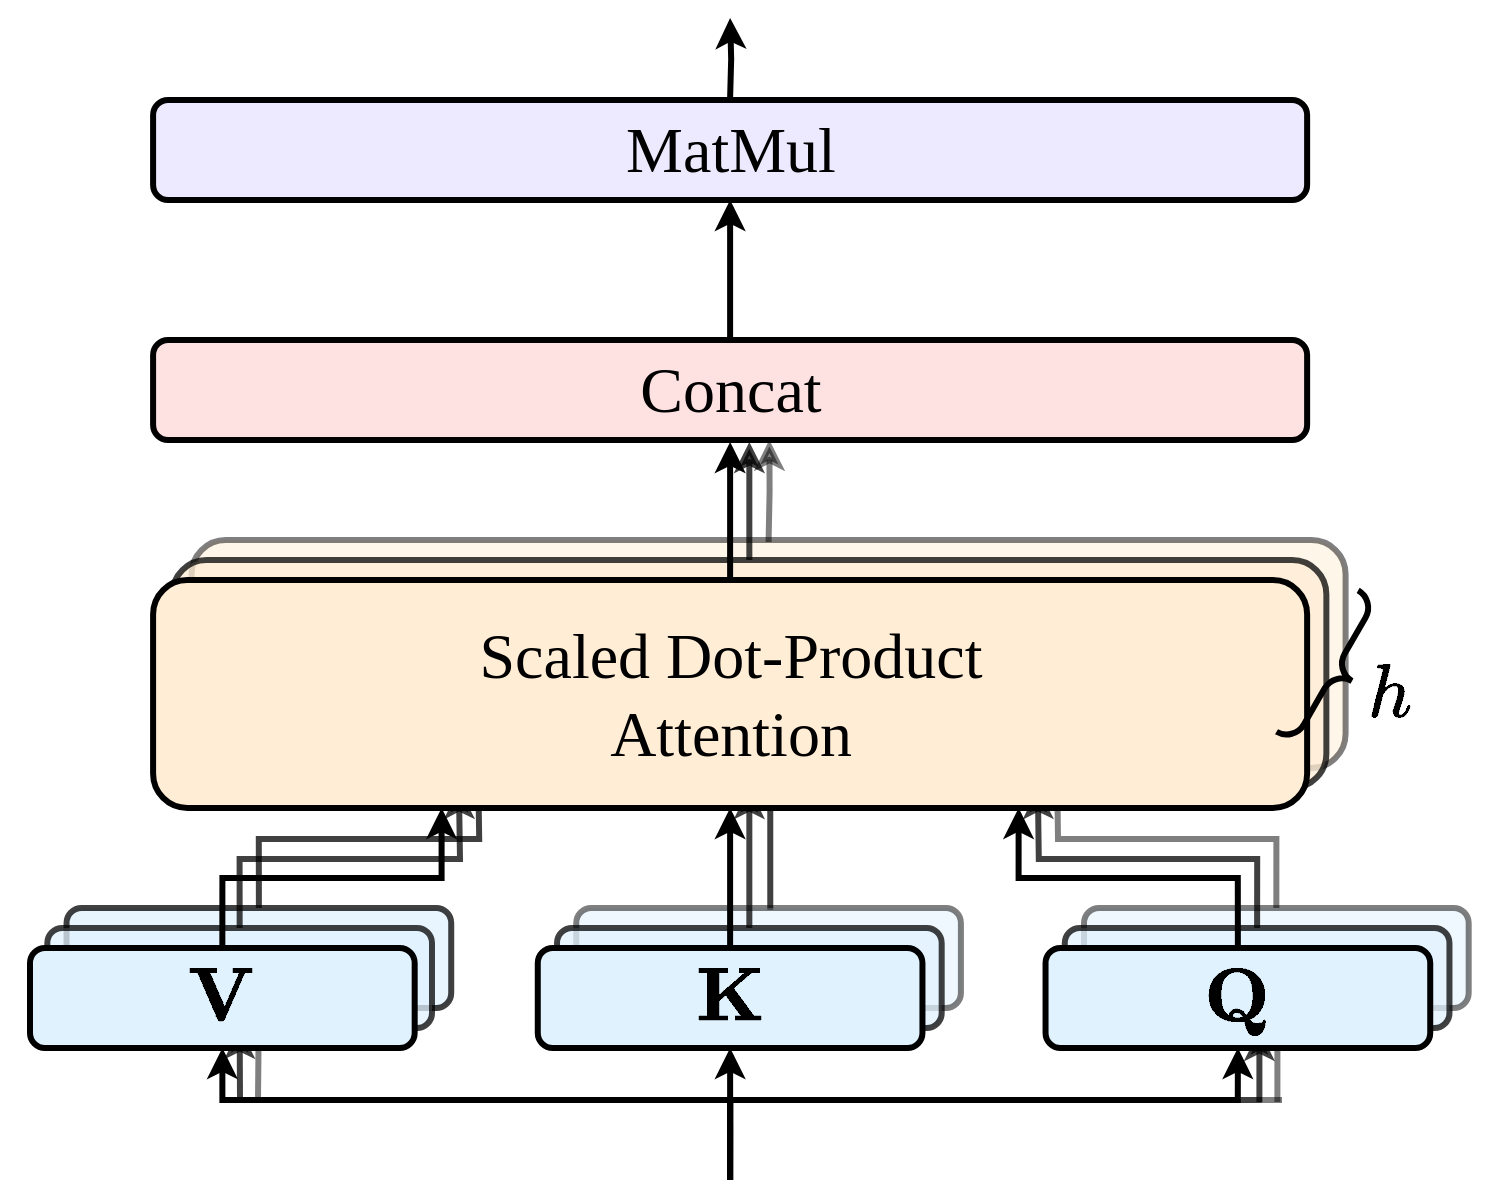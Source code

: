 <mxfile version="21.2.8" type="device">
  <diagram name="Page-1" id="7wAwsUHvS3ezFmTmshoR">
    <mxGraphModel dx="1422" dy="885" grid="0" gridSize="10" guides="1" tooltips="1" connect="1" arrows="1" fold="1" page="1" pageScale="1" pageWidth="730" pageHeight="730" math="1" shadow="0">
      <root>
        <mxCell id="0" />
        <mxCell id="1" parent="0" />
        <mxCell id="85NGP7NSCK200Km1GXRU-9" value="" style="endArrow=none;html=1;rounded=0;strokeWidth=3;opacity=75;" edge="1" parent="1">
          <mxGeometry width="50" height="50" relative="1" as="geometry">
            <mxPoint x="579" y="680" as="sourcePoint" />
            <mxPoint x="617" y="680" as="targetPoint" />
          </mxGeometry>
        </mxCell>
        <mxCell id="85NGP7NSCK200Km1GXRU-7" value="" style="endArrow=classic;html=1;rounded=0;entryX=0.5;entryY=1;entryDx=0;entryDy=0;strokeWidth=3;opacity=50;" edge="1" parent="1">
          <mxGeometry width="50" height="50" relative="1" as="geometry">
            <mxPoint x="624.7" y="681" as="sourcePoint" />
            <mxPoint x="624.7" y="635" as="targetPoint" />
          </mxGeometry>
        </mxCell>
        <mxCell id="85NGP7NSCK200Km1GXRU-8" value="" style="endArrow=classic;html=1;rounded=0;entryX=0.5;entryY=1;entryDx=0;entryDy=0;strokeWidth=3;opacity=75;" edge="1" parent="1">
          <mxGeometry width="50" height="50" relative="1" as="geometry">
            <mxPoint x="615.7" y="681" as="sourcePoint" />
            <mxPoint x="615.7" y="645" as="targetPoint" />
          </mxGeometry>
        </mxCell>
        <mxCell id="RkvUNOyq8jA_GewwtHEO-35" value="" style="rounded=1;whiteSpace=wrap;html=1;strokeWidth=3;fillColor=#e0f2fe;fontSize=32;opacity=75;" parent="1" vertex="1">
          <mxGeometry x="19.272" y="584" width="192.338" height="50" as="geometry" />
        </mxCell>
        <mxCell id="RkvUNOyq8jA_GewwtHEO-33" value="" style="rounded=1;whiteSpace=wrap;html=1;strokeWidth=3;fillColor=#e0f2fe;fontSize=32;opacity=75;" parent="1" vertex="1">
          <mxGeometry x="9.655" y="594" width="192.338" height="50" as="geometry" />
        </mxCell>
        <mxCell id="85NGP7NSCK200Km1GXRU-6" value="" style="endArrow=classic;html=1;rounded=0;entryX=0.5;entryY=1;entryDx=0;entryDy=0;strokeWidth=3;opacity=50;" edge="1" parent="1" target="RkvUNOyq8jA_GewwtHEO-35">
          <mxGeometry width="50" height="50" relative="1" as="geometry">
            <mxPoint x="115" y="680" as="sourcePoint" />
            <mxPoint x="115.211" y="653.9" as="targetPoint" />
          </mxGeometry>
        </mxCell>
        <mxCell id="85NGP7NSCK200Km1GXRU-5" value="" style="endArrow=classic;html=1;rounded=0;entryX=0.5;entryY=1;entryDx=0;entryDy=0;strokeWidth=3;opacity=75;" edge="1" parent="1" target="RkvUNOyq8jA_GewwtHEO-33">
          <mxGeometry width="50" height="50" relative="1" as="geometry">
            <mxPoint x="106" y="680" as="sourcePoint" />
            <mxPoint x="106.211" y="653.9" as="targetPoint" />
          </mxGeometry>
        </mxCell>
        <mxCell id="RkvUNOyq8jA_GewwtHEO-38" style="edgeStyle=orthogonalEdgeStyle;rounded=0;orthogonalLoop=1;jettySize=auto;html=1;exitX=0.5;exitY=0;exitDx=0;exitDy=0;entryX=0.75;entryY=1;entryDx=0;entryDy=0;strokeWidth=3;opacity=50;" parent="1" source="RkvUNOyq8jA_GewwtHEO-39" edge="1">
          <mxGeometry relative="1" as="geometry">
            <mxPoint x="514.543" y="514" as="targetPoint" />
          </mxGeometry>
        </mxCell>
        <mxCell id="RkvUNOyq8jA_GewwtHEO-39" value="" style="rounded=1;whiteSpace=wrap;html=1;strokeWidth=3;fillColor=#e0f2fe;fontSize=32;opacity=50;" parent="1" vertex="1">
          <mxGeometry x="528.007" y="584" width="192.338" height="50" as="geometry" />
        </mxCell>
        <mxCell id="RkvUNOyq8jA_GewwtHEO-36" style="edgeStyle=orthogonalEdgeStyle;rounded=0;orthogonalLoop=1;jettySize=auto;html=1;exitX=0.5;exitY=0;exitDx=0;exitDy=0;entryX=0.75;entryY=1;entryDx=0;entryDy=0;strokeWidth=3;opacity=75;" parent="1" source="RkvUNOyq8jA_GewwtHEO-37" edge="1">
          <mxGeometry relative="1" as="geometry">
            <mxPoint x="504.926" y="524" as="targetPoint" />
          </mxGeometry>
        </mxCell>
        <mxCell id="RkvUNOyq8jA_GewwtHEO-37" value="" style="rounded=1;whiteSpace=wrap;html=1;strokeWidth=3;fillColor=#e0f2fe;fontSize=32;opacity=75;" parent="1" vertex="1">
          <mxGeometry x="518.39" y="594" width="192.338" height="50" as="geometry" />
        </mxCell>
        <mxCell id="RkvUNOyq8jA_GewwtHEO-34" style="edgeStyle=orthogonalEdgeStyle;rounded=0;orthogonalLoop=1;jettySize=auto;html=1;exitX=0.5;exitY=0;exitDx=0;exitDy=0;entryX=0.25;entryY=1;entryDx=0;entryDy=0;strokeWidth=3;opacity=75;" parent="1" source="RkvUNOyq8jA_GewwtHEO-35" edge="1">
          <mxGeometry relative="1" as="geometry">
            <mxPoint x="225.074" y="514" as="targetPoint" />
          </mxGeometry>
        </mxCell>
        <mxCell id="RkvUNOyq8jA_GewwtHEO-32" style="edgeStyle=orthogonalEdgeStyle;rounded=0;orthogonalLoop=1;jettySize=auto;html=1;exitX=0.5;exitY=0;exitDx=0;exitDy=0;entryX=0.25;entryY=1;entryDx=0;entryDy=0;strokeWidth=3;opacity=75;" parent="1" source="RkvUNOyq8jA_GewwtHEO-33" edge="1">
          <mxGeometry relative="1" as="geometry">
            <mxPoint x="215.457" y="524" as="targetPoint" />
          </mxGeometry>
        </mxCell>
        <mxCell id="RkvUNOyq8jA_GewwtHEO-23" value="" style="edgeStyle=orthogonalEdgeStyle;rounded=0;orthogonalLoop=1;jettySize=auto;html=1;exitX=0.5;exitY=0;exitDx=0;exitDy=0;entryX=0.5;entryY=1;entryDx=0;entryDy=0;strokeWidth=3;fontSize=32;labelBackgroundColor=default;spacing=-7;opacity=75;" parent="1" edge="1">
          <mxGeometry x="-0.002" relative="1" as="geometry">
            <mxPoint as="offset" />
            <mxPoint x="371.136" y="585" as="sourcePoint" />
            <mxPoint x="371.136" y="515" as="targetPoint" />
          </mxGeometry>
        </mxCell>
        <mxCell id="RkvUNOyq8jA_GewwtHEO-15" value="" style="rounded=1;whiteSpace=wrap;html=1;strokeWidth=3;fillColor=#e0f2fe;fontSize=32;opacity=50;" parent="1" vertex="1">
          <mxGeometry x="274.12" y="584" width="192.338" height="50" as="geometry" />
        </mxCell>
        <mxCell id="RkvUNOyq8jA_GewwtHEO-22" value="" style="edgeStyle=orthogonalEdgeStyle;rounded=0;orthogonalLoop=1;jettySize=auto;html=1;exitX=0.5;exitY=0;exitDx=0;exitDy=0;entryX=0.5;entryY=1;entryDx=0;entryDy=0;strokeWidth=3;fontSize=32;labelBackgroundColor=default;spacing=-7;opacity=75;" parent="1" edge="1">
          <mxGeometry x="-0.002" relative="1" as="geometry">
            <mxPoint as="offset" />
            <mxPoint x="360.672" y="594" as="sourcePoint" />
            <mxPoint x="360.672" y="524" as="targetPoint" />
          </mxGeometry>
        </mxCell>
        <mxCell id="RkvUNOyq8jA_GewwtHEO-18" value="" style="rounded=1;whiteSpace=wrap;html=1;strokeWidth=3;fillColor=#e0f2fe;fontSize=32;opacity=75;" parent="1" vertex="1">
          <mxGeometry x="264.503" y="594" width="192.338" height="50" as="geometry" />
        </mxCell>
        <mxCell id="RkvUNOyq8jA_GewwtHEO-4" value="Scaled Dot-Product&lt;br&gt;Attention" style="rounded=1;whiteSpace=wrap;html=1;strokeWidth=3;fillColor=#ffedd5;fontSize=32;fontFamily=Tahoma;opacity=50;" parent="1" vertex="1">
          <mxGeometry x="81.782" y="400" width="577.015" height="114" as="geometry" />
        </mxCell>
        <mxCell id="RkvUNOyq8jA_GewwtHEO-9" value="" style="edgeStyle=orthogonalEdgeStyle;rounded=0;orthogonalLoop=1;jettySize=auto;html=1;exitX=0.5;exitY=0;exitDx=0;exitDy=0;strokeWidth=3;fontSize=32;labelBackgroundColor=default;spacing=-7;opacity=75;" parent="1" edge="1">
          <mxGeometry x="-0.002" relative="1" as="geometry">
            <mxPoint as="offset" />
            <mxPoint x="360.672" y="410" as="sourcePoint" />
            <mxPoint x="360.672" y="351" as="targetPoint" />
          </mxGeometry>
        </mxCell>
        <mxCell id="RkvUNOyq8jA_GewwtHEO-3" value="Scaled Dot-Product&lt;br&gt;Attention" style="rounded=1;whiteSpace=wrap;html=1;strokeWidth=3;fillColor=#ffedd5;fontSize=32;fontFamily=Tahoma;opacity=75;" parent="1" vertex="1">
          <mxGeometry x="72.165" y="410" width="577.015" height="114" as="geometry" />
        </mxCell>
        <mxCell id="I-xw21H332mC9JsBjaV8-5" value="$$\mathbf{K}$$" style="rounded=1;whiteSpace=wrap;html=1;strokeWidth=3;fillColor=#e0f2fe;fontSize=32;" parent="1" vertex="1">
          <mxGeometry x="254.886" y="604" width="192.338" height="50" as="geometry" />
        </mxCell>
        <mxCell id="I-xw21H332mC9JsBjaV8-8" value="" style="edgeStyle=orthogonalEdgeStyle;rounded=0;orthogonalLoop=1;jettySize=auto;html=1;exitX=0.5;exitY=0;exitDx=0;exitDy=0;entryX=0.5;entryY=1;entryDx=0;entryDy=0;strokeWidth=3;fontSize=32;labelBackgroundColor=default;spacing=-7;" parent="1" source="I-xw21H332mC9JsBjaV8-5" target="I-xw21H332mC9JsBjaV8-7" edge="1">
          <mxGeometry x="-0.002" relative="1" as="geometry">
            <mxPoint as="offset" />
          </mxGeometry>
        </mxCell>
        <mxCell id="I-xw21H332mC9JsBjaV8-10" style="edgeStyle=orthogonalEdgeStyle;rounded=0;orthogonalLoop=1;jettySize=auto;html=1;exitX=0.5;exitY=1;exitDx=0;exitDy=0;startArrow=classic;startFill=1;endArrow=none;endFill=0;strokeWidth=3;" parent="1" source="I-xw21H332mC9JsBjaV8-5" edge="1">
          <mxGeometry relative="1" as="geometry">
            <mxPoint x="351.055" y="720" as="targetPoint" />
            <mxPoint x="317.396" y="611" as="sourcePoint" />
            <Array as="points">
              <mxPoint x="351.055" y="720" />
            </Array>
          </mxGeometry>
        </mxCell>
        <mxCell id="I-xw21H332mC9JsBjaV8-6" value="$$\mathbf{Q}$$" style="rounded=1;whiteSpace=wrap;html=1;strokeWidth=3;fillColor=#e0f2fe;fontSize=32;" parent="1" vertex="1">
          <mxGeometry x="508.773" y="604" width="192.338" height="50" as="geometry" />
        </mxCell>
        <mxCell id="I-xw21H332mC9JsBjaV8-7" value="Scaled Dot-Product&lt;br&gt;Attention" style="rounded=1;whiteSpace=wrap;html=1;strokeWidth=3;fillColor=#ffedd5;fontSize=32;fontFamily=Tahoma;" parent="1" vertex="1">
          <mxGeometry x="62.548" y="420" width="577.015" height="114" as="geometry" />
        </mxCell>
        <mxCell id="RkvUNOyq8jA_GewwtHEO-2" style="edgeStyle=orthogonalEdgeStyle;rounded=0;orthogonalLoop=1;jettySize=auto;html=1;exitX=0.5;exitY=0;exitDx=0;exitDy=0;entryX=0.25;entryY=1;entryDx=0;entryDy=0;strokeWidth=3;" parent="1" source="I-xw21H332mC9JsBjaV8-1" target="I-xw21H332mC9JsBjaV8-7" edge="1">
          <mxGeometry relative="1" as="geometry" />
        </mxCell>
        <mxCell id="I-xw21H332mC9JsBjaV8-9" style="edgeStyle=orthogonalEdgeStyle;rounded=0;orthogonalLoop=1;jettySize=auto;html=1;exitX=0.5;exitY=0;exitDx=0;exitDy=0;entryX=0.75;entryY=1;entryDx=0;entryDy=0;strokeWidth=3;" parent="1" source="I-xw21H332mC9JsBjaV8-6" target="I-xw21H332mC9JsBjaV8-7" edge="1">
          <mxGeometry relative="1" as="geometry" />
        </mxCell>
        <mxCell id="I-xw21H332mC9JsBjaV8-23" style="edgeStyle=orthogonalEdgeStyle;rounded=0;orthogonalLoop=1;jettySize=auto;html=1;startArrow=classic;startFill=1;endArrow=none;endFill=0;strokeWidth=3;exitX=0.5;exitY=1;exitDx=0;exitDy=0;" parent="1" source="I-xw21H332mC9JsBjaV8-1" edge="1">
          <mxGeometry relative="1" as="geometry">
            <mxPoint x="351.055" y="720" as="targetPoint" />
            <mxPoint x="92.361" y="654" as="sourcePoint" />
            <Array as="points">
              <mxPoint x="97.169" y="680" />
              <mxPoint x="351.055" y="680" />
            </Array>
          </mxGeometry>
        </mxCell>
        <mxCell id="I-xw21H332mC9JsBjaV8-24" style="edgeStyle=orthogonalEdgeStyle;rounded=0;orthogonalLoop=1;jettySize=auto;html=1;startArrow=classic;startFill=1;endArrow=none;endFill=0;strokeWidth=3;exitX=0.5;exitY=1;exitDx=0;exitDy=0;" parent="1" source="I-xw21H332mC9JsBjaV8-6" edge="1">
          <mxGeometry relative="1" as="geometry">
            <mxPoint x="351.055" y="720" as="targetPoint" />
            <mxPoint x="609.75" y="654" as="sourcePoint" />
            <Array as="points">
              <mxPoint x="604.942" y="680" />
              <mxPoint x="351.055" y="680" />
            </Array>
          </mxGeometry>
        </mxCell>
        <mxCell id="RkvUNOyq8jA_GewwtHEO-8" value="" style="edgeStyle=orthogonalEdgeStyle;rounded=0;orthogonalLoop=1;jettySize=auto;html=1;exitX=0.5;exitY=0;exitDx=0;exitDy=0;entryX=0.5;entryY=1;entryDx=0;entryDy=0;strokeWidth=3;fontSize=32;labelBackgroundColor=default;spacing=-7;" parent="1" edge="1">
          <mxGeometry x="-0.002" relative="1" as="geometry">
            <mxPoint as="offset" />
            <mxPoint x="351.055" y="421" as="sourcePoint" />
            <mxPoint x="351.055" y="351" as="targetPoint" />
          </mxGeometry>
        </mxCell>
        <mxCell id="RkvUNOyq8jA_GewwtHEO-10" value="" style="edgeStyle=orthogonalEdgeStyle;rounded=0;orthogonalLoop=1;jettySize=auto;html=1;exitX=0.5;exitY=0;exitDx=0;exitDy=0;strokeWidth=3;fontSize=32;labelBackgroundColor=default;spacing=-7;opacity=50;entryX=0.534;entryY=0.998;entryDx=0;entryDy=0;entryPerimeter=0;" parent="1" target="RkvUNOyq8jA_GewwtHEO-7" edge="1">
          <mxGeometry x="-0.002" relative="1" as="geometry">
            <mxPoint as="offset" />
            <mxPoint x="370.289" y="401" as="sourcePoint" />
            <mxPoint x="370.289" y="352" as="targetPoint" />
          </mxGeometry>
        </mxCell>
        <mxCell id="RkvUNOyq8jA_GewwtHEO-7" value="Concat" style="rounded=1;whiteSpace=wrap;html=1;strokeWidth=3;fillColor=#fee2e2;fontSize=32;fontFamily=Tahoma;" parent="1" vertex="1">
          <mxGeometry x="62.548" y="300" width="577.015" height="50" as="geometry" />
        </mxCell>
        <mxCell id="RkvUNOyq8jA_GewwtHEO-40" value="MatMul" style="rounded=1;whiteSpace=wrap;html=1;strokeWidth=3;fillColor=#ede9fe;fontSize=32;fontFamily=Tahoma;" parent="1" vertex="1">
          <mxGeometry x="62.548" y="180" width="577.015" height="50" as="geometry" />
        </mxCell>
        <mxCell id="RkvUNOyq8jA_GewwtHEO-41" value="" style="edgeStyle=orthogonalEdgeStyle;rounded=0;orthogonalLoop=1;jettySize=auto;html=1;exitX=0.5;exitY=0;exitDx=0;exitDy=0;entryX=0.5;entryY=1;entryDx=0;entryDy=0;strokeWidth=3;fontSize=32;labelBackgroundColor=default;spacing=-7;" parent="1" edge="1">
          <mxGeometry x="-0.002" relative="1" as="geometry">
            <mxPoint as="offset" />
            <mxPoint x="351.055" y="300" as="sourcePoint" />
            <mxPoint x="351.055" y="230" as="targetPoint" />
          </mxGeometry>
        </mxCell>
        <mxCell id="RkvUNOyq8jA_GewwtHEO-42" value="" style="edgeStyle=orthogonalEdgeStyle;rounded=0;orthogonalLoop=1;jettySize=auto;html=1;exitX=0.5;exitY=0;exitDx=0;exitDy=0;entryX=0.5;entryY=1;entryDx=0;entryDy=0;strokeWidth=3;fontSize=32;labelBackgroundColor=default;spacing=-7;" parent="1" edge="1">
          <mxGeometry x="-0.002" relative="1" as="geometry">
            <mxPoint as="offset" />
            <mxPoint x="351.055" y="179" as="sourcePoint" />
            <mxPoint x="351.055" y="139" as="targetPoint" />
          </mxGeometry>
        </mxCell>
        <mxCell id="RkvUNOyq8jA_GewwtHEO-43" value="" style="verticalLabelPosition=bottom;shadow=0;dashed=0;align=center;html=1;verticalAlign=top;strokeWidth=3;shape=mxgraph.mockup.markup.curlyBrace;whiteSpace=wrap;strokeColor=#000000;rotation=-240;" parent="1" vertex="1">
          <mxGeometry x="612.51" y="455.52" width="81.638" height="20" as="geometry" />
        </mxCell>
        <mxCell id="RkvUNOyq8jA_GewwtHEO-44" value="$$h$$" style="text;html=1;align=center;verticalAlign=middle;resizable=0;points=[];autosize=1;strokeColor=none;fillColor=none;fontSize=32;" parent="1" vertex="1">
          <mxGeometry x="626.099" y="452" width="107" height="50" as="geometry" />
        </mxCell>
        <mxCell id="I-xw21H332mC9JsBjaV8-1" value="$$\mathbf{V}$$" style="rounded=1;whiteSpace=wrap;html=1;strokeWidth=3;fillColor=#e0f2fe;fontSize=32;" parent="1" vertex="1">
          <mxGeometry x="1" y="604" width="192.338" height="50" as="geometry" />
        </mxCell>
        <mxCell id="85NGP7NSCK200Km1GXRU-10" value="" style="endArrow=none;html=1;rounded=0;strokeWidth=3;opacity=50;" edge="1" parent="1">
          <mxGeometry width="50" height="50" relative="1" as="geometry">
            <mxPoint x="617" y="680" as="sourcePoint" />
            <mxPoint x="627" y="680" as="targetPoint" />
          </mxGeometry>
        </mxCell>
      </root>
    </mxGraphModel>
  </diagram>
</mxfile>
